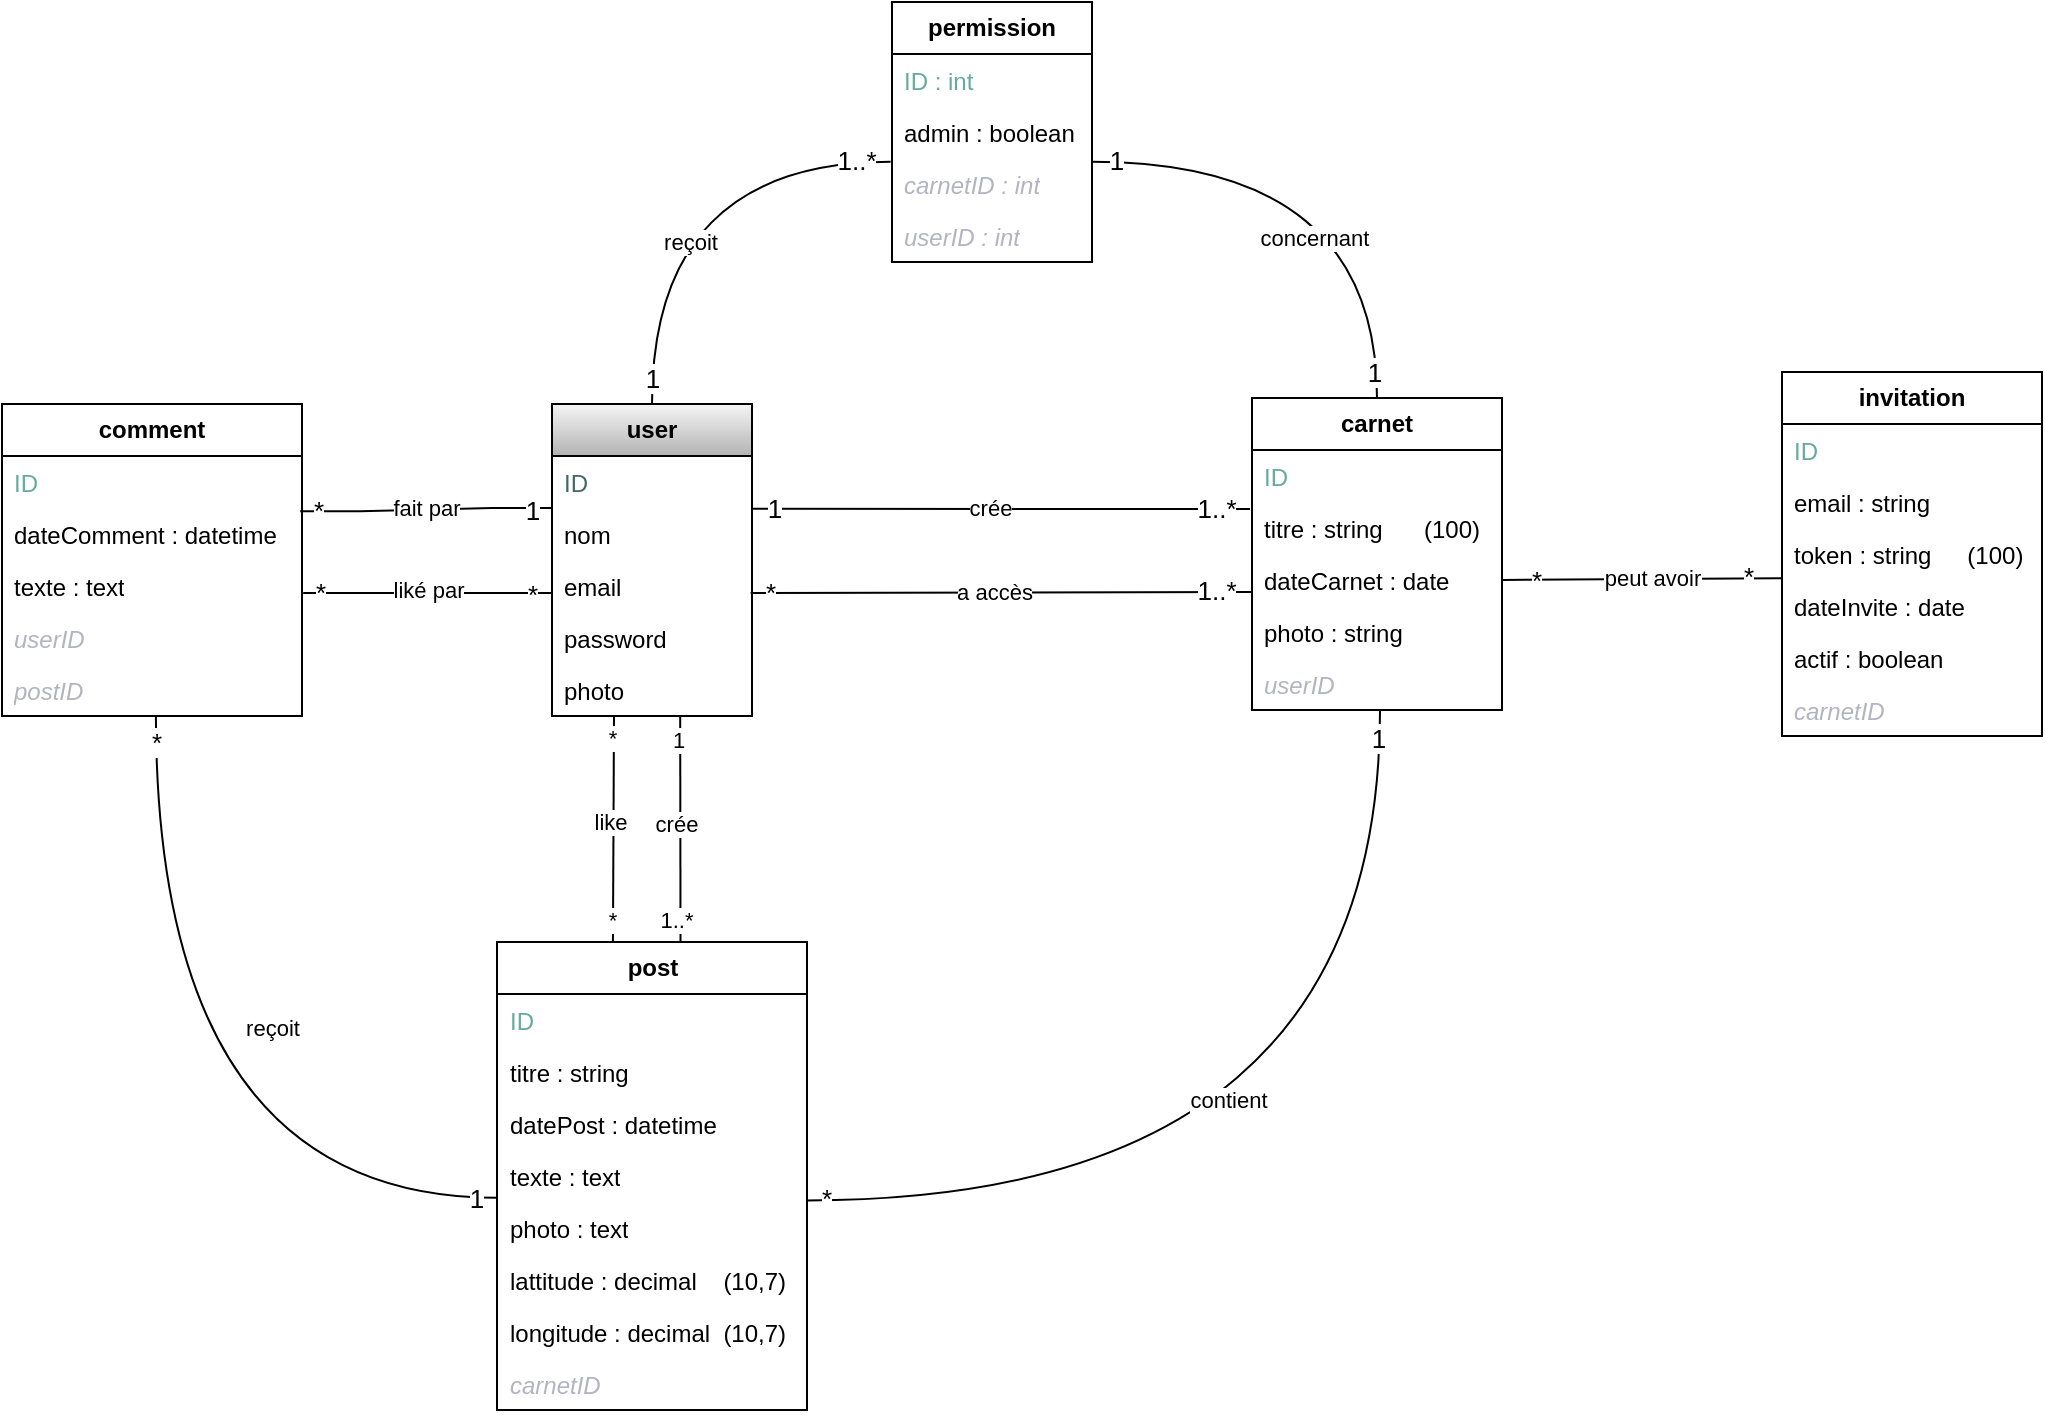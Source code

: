 <mxfile version="27.0.9">
  <diagram name="Page-1" id="eihuWphjfvELEe3ltAlG">
    <mxGraphModel dx="1069" dy="825" grid="1" gridSize="10" guides="1" tooltips="1" connect="1" arrows="1" fold="1" page="1" pageScale="1" pageWidth="1169" pageHeight="827" math="0" shadow="0">
      <root>
        <mxCell id="0" />
        <mxCell id="1" parent="0" />
        <mxCell id="DPrh9CP8y8HEwpQaaEh8-10" value="&lt;b&gt;user&lt;/b&gt;" style="swimlane;fontStyle=0;childLayout=stackLayout;horizontal=1;startSize=26;horizontalStack=0;resizeParent=1;resizeParentMax=0;resizeLast=0;collapsible=1;marginBottom=0;whiteSpace=wrap;html=1;fillColor=#f5f5f5;strokeColor=#000000;gradientColor=#b3b3b3;" parent="1" vertex="1">
          <mxGeometry x="315" y="251" width="100" height="156" as="geometry" />
        </mxCell>
        <mxCell id="DPrh9CP8y8HEwpQaaEh8-11" value="&lt;font style=&quot;color: rgb(64, 106, 98);&quot;&gt;ID&lt;/font&gt;" style="text;strokeColor=none;fillColor=none;align=left;verticalAlign=top;spacingLeft=4;spacingRight=4;overflow=hidden;rotatable=0;points=[[0,0.5],[1,0.5]];portConstraint=eastwest;whiteSpace=wrap;html=1;" parent="DPrh9CP8y8HEwpQaaEh8-10" vertex="1">
          <mxGeometry y="26" width="100" height="26" as="geometry" />
        </mxCell>
        <mxCell id="DPrh9CP8y8HEwpQaaEh8-12" value="nom" style="text;strokeColor=none;fillColor=none;align=left;verticalAlign=top;spacingLeft=4;spacingRight=4;overflow=hidden;rotatable=0;points=[[0,0.5],[1,0.5]];portConstraint=eastwest;whiteSpace=wrap;html=1;" parent="DPrh9CP8y8HEwpQaaEh8-10" vertex="1">
          <mxGeometry y="52" width="100" height="26" as="geometry" />
        </mxCell>
        <mxCell id="DPrh9CP8y8HEwpQaaEh8-13" value="email" style="text;strokeColor=none;fillColor=none;align=left;verticalAlign=top;spacingLeft=4;spacingRight=4;overflow=hidden;rotatable=0;points=[[0,0.5],[1,0.5]];portConstraint=eastwest;whiteSpace=wrap;html=1;" parent="DPrh9CP8y8HEwpQaaEh8-10" vertex="1">
          <mxGeometry y="78" width="100" height="26" as="geometry" />
        </mxCell>
        <mxCell id="DPrh9CP8y8HEwpQaaEh8-14" value="password" style="text;strokeColor=none;fillColor=none;align=left;verticalAlign=top;spacingLeft=4;spacingRight=4;overflow=hidden;rotatable=0;points=[[0,0.5],[1,0.5]];portConstraint=eastwest;whiteSpace=wrap;html=1;" parent="DPrh9CP8y8HEwpQaaEh8-10" vertex="1">
          <mxGeometry y="104" width="100" height="26" as="geometry" />
        </mxCell>
        <mxCell id="DPrh9CP8y8HEwpQaaEh8-16" value="photo" style="text;strokeColor=none;fillColor=none;align=left;verticalAlign=top;spacingLeft=4;spacingRight=4;overflow=hidden;rotatable=0;points=[[0,0.5],[1,0.5]];portConstraint=eastwest;whiteSpace=wrap;html=1;" parent="DPrh9CP8y8HEwpQaaEh8-10" vertex="1">
          <mxGeometry y="130" width="100" height="26" as="geometry" />
        </mxCell>
        <mxCell id="DPrh9CP8y8HEwpQaaEh8-17" value="&lt;b&gt;carnet&lt;/b&gt;" style="swimlane;fontStyle=0;childLayout=stackLayout;horizontal=1;startSize=26;fillColor=none;horizontalStack=0;resizeParent=1;resizeParentMax=0;resizeLast=0;collapsible=1;marginBottom=0;whiteSpace=wrap;html=1;" parent="1" vertex="1">
          <mxGeometry x="665" y="248" width="125" height="156" as="geometry" />
        </mxCell>
        <mxCell id="DPrh9CP8y8HEwpQaaEh8-18" value="&lt;font style=&quot;color: rgb(103, 171, 159);&quot;&gt;ID&lt;/font&gt;" style="text;strokeColor=none;fillColor=none;align=left;verticalAlign=top;spacingLeft=4;spacingRight=4;overflow=hidden;rotatable=0;points=[[0,0.5],[1,0.5]];portConstraint=eastwest;whiteSpace=wrap;html=1;fontColor=light-dark(#B1B3EA,#EDEDED);" parent="DPrh9CP8y8HEwpQaaEh8-17" vertex="1">
          <mxGeometry y="26" width="125" height="26" as="geometry" />
        </mxCell>
        <mxCell id="DPrh9CP8y8HEwpQaaEh8-19" value="titre : string&lt;span style=&quot;white-space: pre;&quot;&gt;&#x9;&lt;/span&gt;(100)" style="text;strokeColor=none;fillColor=none;align=left;verticalAlign=top;spacingLeft=4;spacingRight=4;overflow=hidden;rotatable=0;points=[[0,0.5],[1,0.5]];portConstraint=eastwest;whiteSpace=wrap;html=1;" parent="DPrh9CP8y8HEwpQaaEh8-17" vertex="1">
          <mxGeometry y="52" width="125" height="26" as="geometry" />
        </mxCell>
        <mxCell id="DPrh9CP8y8HEwpQaaEh8-20" value="dateCarnet : date" style="text;strokeColor=none;fillColor=none;align=left;verticalAlign=top;spacingLeft=4;spacingRight=4;overflow=hidden;rotatable=0;points=[[0,0.5],[1,0.5]];portConstraint=eastwest;whiteSpace=wrap;html=1;" parent="DPrh9CP8y8HEwpQaaEh8-17" vertex="1">
          <mxGeometry y="78" width="125" height="26" as="geometry" />
        </mxCell>
        <mxCell id="DPrh9CP8y8HEwpQaaEh8-21" value="photo : string" style="text;strokeColor=none;fillColor=none;align=left;verticalAlign=top;spacingLeft=4;spacingRight=4;overflow=hidden;rotatable=0;points=[[0,0.5],[1,0.5]];portConstraint=eastwest;whiteSpace=wrap;html=1;" parent="DPrh9CP8y8HEwpQaaEh8-17" vertex="1">
          <mxGeometry y="104" width="125" height="26" as="geometry" />
        </mxCell>
        <mxCell id="DPrh9CP8y8HEwpQaaEh8-22" value="&lt;i&gt;userID&lt;/i&gt;" style="text;strokeColor=none;fillColor=none;align=left;verticalAlign=top;spacingLeft=4;spacingRight=4;overflow=hidden;rotatable=0;points=[[0,0.5],[1,0.5]];portConstraint=eastwest;whiteSpace=wrap;html=1;fontColor=light-dark(#b3b3c1, #ededed);" parent="DPrh9CP8y8HEwpQaaEh8-17" vertex="1">
          <mxGeometry y="130" width="125" height="26" as="geometry" />
        </mxCell>
        <mxCell id="DPrh9CP8y8HEwpQaaEh8-23" value="" style="endArrow=none;endFill=0;endSize=12;html=1;rounded=0;exitX=0.999;exitY=0.014;exitDx=0;exitDy=0;exitPerimeter=0;entryX=-0.008;entryY=0.136;entryDx=0;entryDy=0;entryPerimeter=0;" parent="1" source="DPrh9CP8y8HEwpQaaEh8-12" target="DPrh9CP8y8HEwpQaaEh8-19" edge="1">
          <mxGeometry width="160" relative="1" as="geometry">
            <mxPoint x="405" y="301" as="sourcePoint" />
            <mxPoint x="635" y="300" as="targetPoint" />
          </mxGeometry>
        </mxCell>
        <mxCell id="DPrh9CP8y8HEwpQaaEh8-24" value="1" style="edgeLabel;html=1;align=center;verticalAlign=middle;resizable=0;points=[];fontSize=13;" parent="DPrh9CP8y8HEwpQaaEh8-23" vertex="1" connectable="0">
          <mxGeometry x="-0.867" y="-1" relative="1" as="geometry">
            <mxPoint x="-6" y="-2" as="offset" />
          </mxGeometry>
        </mxCell>
        <mxCell id="DPrh9CP8y8HEwpQaaEh8-25" value="1..*" style="edgeLabel;html=1;align=center;verticalAlign=middle;resizable=0;points=[];fontSize=13;" parent="DPrh9CP8y8HEwpQaaEh8-23" vertex="1" connectable="0">
          <mxGeometry x="0.825" y="-2" relative="1" as="geometry">
            <mxPoint x="4" y="-3" as="offset" />
          </mxGeometry>
        </mxCell>
        <mxCell id="DPrh9CP8y8HEwpQaaEh8-26" value="crée" style="edgeLabel;html=1;align=center;verticalAlign=middle;resizable=0;points=[];" parent="DPrh9CP8y8HEwpQaaEh8-23" vertex="1" connectable="0">
          <mxGeometry x="-0.054" y="1" relative="1" as="geometry">
            <mxPoint x="1" as="offset" />
          </mxGeometry>
        </mxCell>
        <mxCell id="DPrh9CP8y8HEwpQaaEh8-27" value="" style="endArrow=none;endFill=0;endSize=12;html=1;rounded=0;strokeColor=light-dark(#000000, #2b82da);exitX=0.993;exitY=0.635;exitDx=0;exitDy=0;exitPerimeter=0;entryX=-0.003;entryY=0.733;entryDx=0;entryDy=0;entryPerimeter=0;" parent="1" source="DPrh9CP8y8HEwpQaaEh8-13" target="DPrh9CP8y8HEwpQaaEh8-20" edge="1">
          <mxGeometry width="160" relative="1" as="geometry">
            <mxPoint x="415" y="340" as="sourcePoint" />
            <mxPoint x="645" y="345" as="targetPoint" />
          </mxGeometry>
        </mxCell>
        <mxCell id="DPrh9CP8y8HEwpQaaEh8-28" value="*" style="edgeLabel;html=1;align=center;verticalAlign=middle;resizable=0;points=[];fontSize=13;" parent="DPrh9CP8y8HEwpQaaEh8-27" vertex="1" connectable="0">
          <mxGeometry x="-0.867" y="-1" relative="1" as="geometry">
            <mxPoint x="-7" y="-2" as="offset" />
          </mxGeometry>
        </mxCell>
        <mxCell id="DPrh9CP8y8HEwpQaaEh8-29" value="1..*" style="edgeLabel;html=1;align=center;verticalAlign=middle;resizable=0;points=[];fontSize=13;" parent="DPrh9CP8y8HEwpQaaEh8-27" vertex="1" connectable="0">
          <mxGeometry x="0.825" y="-2" relative="1" as="geometry">
            <mxPoint x="4" y="-3" as="offset" />
          </mxGeometry>
        </mxCell>
        <mxCell id="DPrh9CP8y8HEwpQaaEh8-30" value="a accès" style="edgeLabel;html=1;align=center;verticalAlign=middle;resizable=0;points=[];" parent="DPrh9CP8y8HEwpQaaEh8-27" vertex="1" connectable="0">
          <mxGeometry x="-0.035" y="1" relative="1" as="geometry">
            <mxPoint as="offset" />
          </mxGeometry>
        </mxCell>
        <mxCell id="DPrh9CP8y8HEwpQaaEh8-35" value="&lt;b&gt;permission&lt;/b&gt;" style="swimlane;fontStyle=0;childLayout=stackLayout;horizontal=1;startSize=26;horizontalStack=0;resizeParent=1;resizeParentMax=0;resizeLast=0;collapsible=1;marginBottom=0;whiteSpace=wrap;html=1;" parent="1" vertex="1">
          <mxGeometry x="485" y="50" width="100" height="130" as="geometry" />
        </mxCell>
        <mxCell id="DPrh9CP8y8HEwpQaaEh8-36" value="&lt;font style=&quot;color: rgb(103, 171, 159);&quot;&gt;ID : int&lt;/font&gt;" style="text;strokeColor=none;fillColor=none;align=left;verticalAlign=top;spacingLeft=4;spacingRight=4;overflow=hidden;rotatable=0;points=[[0,0.5],[1,0.5]];portConstraint=eastwest;whiteSpace=wrap;html=1;fontColor=light-dark(#B1B3EA,#EDEDED);" parent="DPrh9CP8y8HEwpQaaEh8-35" vertex="1">
          <mxGeometry y="26" width="100" height="26" as="geometry" />
        </mxCell>
        <mxCell id="DPrh9CP8y8HEwpQaaEh8-37" value="&lt;span&gt;admin : boolean&lt;/span&gt;" style="text;align=left;verticalAlign=top;spacingLeft=4;spacingRight=4;overflow=hidden;rotatable=0;points=[[0,0.5],[1,0.5]];portConstraint=eastwest;whiteSpace=wrap;html=1;fontStyle=0" parent="DPrh9CP8y8HEwpQaaEh8-35" vertex="1">
          <mxGeometry y="52" width="100" height="26" as="geometry" />
        </mxCell>
        <mxCell id="DPrh9CP8y8HEwpQaaEh8-38" value="&lt;i&gt;carnetID : int&lt;/i&gt;" style="text;strokeColor=none;fillColor=none;align=left;verticalAlign=top;spacingLeft=4;spacingRight=4;overflow=hidden;rotatable=0;points=[[0,0.5],[1,0.5]];portConstraint=eastwest;whiteSpace=wrap;html=1;fontColor=light-dark(#b3b3c1, #ededed);" parent="DPrh9CP8y8HEwpQaaEh8-35" vertex="1">
          <mxGeometry y="78" width="100" height="26" as="geometry" />
        </mxCell>
        <mxCell id="DPrh9CP8y8HEwpQaaEh8-39" value="&lt;i&gt;userID : int&lt;/i&gt;" style="text;strokeColor=none;fillColor=none;align=left;verticalAlign=top;spacingLeft=4;spacingRight=4;overflow=hidden;rotatable=0;points=[[0,0.5],[1,0.5]];portConstraint=eastwest;whiteSpace=wrap;html=1;fontColor=light-dark(#b3b3c1, #ededed);" parent="DPrh9CP8y8HEwpQaaEh8-35" vertex="1">
          <mxGeometry y="104" width="100" height="26" as="geometry" />
        </mxCell>
        <mxCell id="DPrh9CP8y8HEwpQaaEh8-40" value="" style="endArrow=none;endFill=0;endSize=12;html=1;rounded=0;entryX=-0.007;entryY=0.074;entryDx=0;entryDy=0;edgeStyle=orthogonalEdgeStyle;elbow=vertical;entryPerimeter=0;curved=1;exitX=0.5;exitY=0;exitDx=0;exitDy=0;" parent="1" source="DPrh9CP8y8HEwpQaaEh8-10" target="DPrh9CP8y8HEwpQaaEh8-38" edge="1">
          <mxGeometry width="160" relative="1" as="geometry">
            <mxPoint x="317" y="230" as="sourcePoint" />
            <mxPoint x="465.0" y="130.002" as="targetPoint" />
            <Array as="points">
              <mxPoint x="365" y="130" />
            </Array>
          </mxGeometry>
        </mxCell>
        <mxCell id="DPrh9CP8y8HEwpQaaEh8-41" value="1..*" style="edgeLabel;html=1;align=center;verticalAlign=middle;resizable=0;points=[];fontSize=13;" parent="DPrh9CP8y8HEwpQaaEh8-40" vertex="1" connectable="0">
          <mxGeometry x="0.817" y="1" relative="1" as="geometry">
            <mxPoint x="4" as="offset" />
          </mxGeometry>
        </mxCell>
        <mxCell id="g9DMTw4ti7qzn2aEX8xU-6" value="reçoit" style="edgeLabel;html=1;align=center;verticalAlign=middle;resizable=0;points=[];" parent="DPrh9CP8y8HEwpQaaEh8-40" vertex="1" connectable="0">
          <mxGeometry x="-0.242" y="-19" relative="1" as="geometry">
            <mxPoint y="10" as="offset" />
          </mxGeometry>
        </mxCell>
        <mxCell id="g9DMTw4ti7qzn2aEX8xU-7" value="1" style="edgeLabel;html=1;align=center;verticalAlign=middle;resizable=0;points=[];fontSize=13;" parent="DPrh9CP8y8HEwpQaaEh8-40" vertex="1" connectable="0">
          <mxGeometry x="-0.891" relative="1" as="geometry">
            <mxPoint as="offset" />
          </mxGeometry>
        </mxCell>
        <mxCell id="DPrh9CP8y8HEwpQaaEh8-44" value="" style="endArrow=none;endFill=0;endSize=12;html=1;rounded=0;entryX=0.5;entryY=0;entryDx=0;entryDy=0;exitX=0.996;exitY=0.074;exitDx=0;exitDy=0;edgeStyle=orthogonalEdgeStyle;elbow=vertical;curved=1;exitPerimeter=0;" parent="1" source="DPrh9CP8y8HEwpQaaEh8-38" target="DPrh9CP8y8HEwpQaaEh8-17" edge="1">
          <mxGeometry width="160" relative="1" as="geometry">
            <mxPoint x="685" y="141" as="sourcePoint" />
            <mxPoint x="775" y="216" as="targetPoint" />
          </mxGeometry>
        </mxCell>
        <mxCell id="DPrh9CP8y8HEwpQaaEh8-45" value="1" style="edgeLabel;html=1;align=center;verticalAlign=middle;resizable=0;points=[];fontSize=13;" parent="DPrh9CP8y8HEwpQaaEh8-44" vertex="1" connectable="0">
          <mxGeometry x="-0.849" y="1" relative="1" as="geometry">
            <mxPoint x="-7" as="offset" />
          </mxGeometry>
        </mxCell>
        <mxCell id="DPrh9CP8y8HEwpQaaEh8-91" value="1" style="edgeLabel;html=1;align=center;verticalAlign=middle;resizable=0;points=[];fontSize=13;" parent="DPrh9CP8y8HEwpQaaEh8-44" vertex="1" connectable="0">
          <mxGeometry x="0.899" y="-2" relative="1" as="geometry">
            <mxPoint as="offset" />
          </mxGeometry>
        </mxCell>
        <mxCell id="DPrh9CP8y8HEwpQaaEh8-92" value="concernant" style="edgeLabel;html=1;align=center;verticalAlign=middle;resizable=0;points=[];" parent="DPrh9CP8y8HEwpQaaEh8-44" vertex="1" connectable="0">
          <mxGeometry x="0.382" y="-32" relative="1" as="geometry">
            <mxPoint as="offset" />
          </mxGeometry>
        </mxCell>
        <mxCell id="DPrh9CP8y8HEwpQaaEh8-47" value="&lt;b&gt;post&lt;/b&gt;" style="swimlane;fontStyle=0;childLayout=stackLayout;horizontal=1;startSize=26;fillColor=none;horizontalStack=0;resizeParent=1;resizeParentMax=0;resizeLast=0;collapsible=1;marginBottom=0;whiteSpace=wrap;html=1;" parent="1" vertex="1">
          <mxGeometry x="287.5" y="520" width="155" height="234" as="geometry" />
        </mxCell>
        <mxCell id="DPrh9CP8y8HEwpQaaEh8-48" value="&lt;font style=&quot;color: rgb(103, 171, 159);&quot;&gt;ID&lt;/font&gt;" style="text;strokeColor=none;fillColor=none;align=left;verticalAlign=top;spacingLeft=4;spacingRight=4;overflow=hidden;rotatable=0;points=[[0,0.5],[1,0.5]];portConstraint=eastwest;whiteSpace=wrap;html=1;fontColor=light-dark(#B1B3EA,#EDEDED);" parent="DPrh9CP8y8HEwpQaaEh8-47" vertex="1">
          <mxGeometry y="26" width="155" height="26" as="geometry" />
        </mxCell>
        <mxCell id="DPrh9CP8y8HEwpQaaEh8-49" value="titre : string" style="text;strokeColor=none;fillColor=none;align=left;verticalAlign=top;spacingLeft=4;spacingRight=4;overflow=hidden;rotatable=0;points=[[0,0.5],[1,0.5]];portConstraint=eastwest;whiteSpace=wrap;html=1;" parent="DPrh9CP8y8HEwpQaaEh8-47" vertex="1">
          <mxGeometry y="52" width="155" height="26" as="geometry" />
        </mxCell>
        <mxCell id="DPrh9CP8y8HEwpQaaEh8-50" value="datePost : datetime" style="text;strokeColor=none;fillColor=none;align=left;verticalAlign=top;spacingLeft=4;spacingRight=4;overflow=hidden;rotatable=0;points=[[0,0.5],[1,0.5]];portConstraint=eastwest;whiteSpace=wrap;html=1;" parent="DPrh9CP8y8HEwpQaaEh8-47" vertex="1">
          <mxGeometry y="78" width="155" height="26" as="geometry" />
        </mxCell>
        <mxCell id="DPrh9CP8y8HEwpQaaEh8-51" value="texte : text" style="text;strokeColor=none;fillColor=none;align=left;verticalAlign=top;spacingLeft=4;spacingRight=4;overflow=hidden;rotatable=0;points=[[0,0.5],[1,0.5]];portConstraint=eastwest;whiteSpace=wrap;html=1;" parent="DPrh9CP8y8HEwpQaaEh8-47" vertex="1">
          <mxGeometry y="104" width="155" height="26" as="geometry" />
        </mxCell>
        <mxCell id="DPrh9CP8y8HEwpQaaEh8-52" value="photo : text" style="text;strokeColor=none;fillColor=none;align=left;verticalAlign=top;spacingLeft=4;spacingRight=4;overflow=hidden;rotatable=0;points=[[0,0.5],[1,0.5]];portConstraint=eastwest;whiteSpace=wrap;html=1;" parent="DPrh9CP8y8HEwpQaaEh8-47" vertex="1">
          <mxGeometry y="130" width="155" height="26" as="geometry" />
        </mxCell>
        <mxCell id="DPrh9CP8y8HEwpQaaEh8-53" value="lattitude : decimal&lt;span style=&quot;white-space: pre;&quot;&gt;&#x9;&lt;/span&gt;(10,7)" style="text;strokeColor=none;fillColor=none;align=left;verticalAlign=top;spacingLeft=4;spacingRight=4;overflow=hidden;rotatable=0;points=[[0,0.5],[1,0.5]];portConstraint=eastwest;whiteSpace=wrap;html=1;" parent="DPrh9CP8y8HEwpQaaEh8-47" vertex="1">
          <mxGeometry y="156" width="155" height="26" as="geometry" />
        </mxCell>
        <mxCell id="DPrh9CP8y8HEwpQaaEh8-54" value="longitude : decimal&lt;span style=&quot;white-space: pre;&quot;&gt;&#x9;&lt;/span&gt;(10,7)" style="text;strokeColor=none;fillColor=none;align=left;verticalAlign=top;spacingLeft=4;spacingRight=4;overflow=hidden;rotatable=0;points=[[0,0.5],[1,0.5]];portConstraint=eastwest;whiteSpace=wrap;html=1;" parent="DPrh9CP8y8HEwpQaaEh8-47" vertex="1">
          <mxGeometry y="182" width="155" height="26" as="geometry" />
        </mxCell>
        <mxCell id="DPrh9CP8y8HEwpQaaEh8-55" value="&lt;i&gt;carnetID&lt;/i&gt;" style="text;strokeColor=none;fillColor=none;align=left;verticalAlign=top;spacingLeft=4;spacingRight=4;overflow=hidden;rotatable=0;points=[[0,0.5],[1,0.5]];portConstraint=eastwest;whiteSpace=wrap;html=1;fontColor=light-dark(#b3b3c1, #ededed);" parent="DPrh9CP8y8HEwpQaaEh8-47" vertex="1">
          <mxGeometry y="208" width="155" height="26" as="geometry" />
        </mxCell>
        <mxCell id="DPrh9CP8y8HEwpQaaEh8-56" value="" style="endArrow=none;endFill=0;endSize=12;html=1;rounded=0;exitX=0.641;exitY=1.013;exitDx=0;exitDy=0;exitPerimeter=0;entryX=0.592;entryY=0.001;entryDx=0;entryDy=0;entryPerimeter=0;" parent="1" source="DPrh9CP8y8HEwpQaaEh8-16" target="DPrh9CP8y8HEwpQaaEh8-47" edge="1">
          <mxGeometry width="160" relative="1" as="geometry">
            <mxPoint x="331" y="414" as="sourcePoint" />
            <mxPoint x="379" y="510" as="targetPoint" />
          </mxGeometry>
        </mxCell>
        <mxCell id="DPrh9CP8y8HEwpQaaEh8-57" value="1" style="edgeLabel;html=1;align=center;verticalAlign=middle;resizable=0;points=[];" parent="DPrh9CP8y8HEwpQaaEh8-56" vertex="1" connectable="0">
          <mxGeometry x="-0.879" y="-1" relative="1" as="geometry">
            <mxPoint y="4" as="offset" />
          </mxGeometry>
        </mxCell>
        <mxCell id="DPrh9CP8y8HEwpQaaEh8-58" value="1..*" style="edgeLabel;html=1;align=center;verticalAlign=middle;resizable=0;points=[];" parent="DPrh9CP8y8HEwpQaaEh8-56" vertex="1" connectable="0">
          <mxGeometry x="0.797" y="-2" relative="1" as="geometry">
            <mxPoint as="offset" />
          </mxGeometry>
        </mxCell>
        <mxCell id="DPrh9CP8y8HEwpQaaEh8-59" value="crée" style="edgeLabel;html=1;align=center;verticalAlign=middle;resizable=0;points=[];" parent="DPrh9CP8y8HEwpQaaEh8-56" vertex="1" connectable="0">
          <mxGeometry x="-0.061" y="-2" relative="1" as="geometry">
            <mxPoint as="offset" />
          </mxGeometry>
        </mxCell>
        <mxCell id="DPrh9CP8y8HEwpQaaEh8-60" value="" style="endArrow=none;endFill=0;endSize=12;html=1;rounded=0;entryX=0.509;entryY=1.015;entryDx=0;entryDy=0;entryPerimeter=0;edgeStyle=orthogonalEdgeStyle;curved=1;exitX=0.999;exitY=-0.031;exitDx=0;exitDy=0;exitPerimeter=0;" parent="1" source="DPrh9CP8y8HEwpQaaEh8-52" target="DPrh9CP8y8HEwpQaaEh8-22" edge="1">
          <mxGeometry width="160" relative="1" as="geometry">
            <mxPoint x="450" y="650" as="sourcePoint" />
            <mxPoint x="576" y="661" as="targetPoint" />
            <Array as="points">
              <mxPoint x="729" y="649" />
              <mxPoint x="729" y="404" />
            </Array>
          </mxGeometry>
        </mxCell>
        <mxCell id="DPrh9CP8y8HEwpQaaEh8-61" value="*" style="edgeLabel;html=1;align=center;verticalAlign=middle;resizable=0;points=[];fontSize=13;" parent="DPrh9CP8y8HEwpQaaEh8-60" vertex="1" connectable="0">
          <mxGeometry x="-0.879" y="-1" relative="1" as="geometry">
            <mxPoint x="-23" y="-2" as="offset" />
          </mxGeometry>
        </mxCell>
        <mxCell id="DPrh9CP8y8HEwpQaaEh8-62" value="1" style="edgeLabel;html=1;align=center;verticalAlign=middle;resizable=0;points=[];fontSize=13;" parent="DPrh9CP8y8HEwpQaaEh8-60" vertex="1" connectable="0">
          <mxGeometry x="0.797" y="-2" relative="1" as="geometry">
            <mxPoint x="-3" y="-40" as="offset" />
          </mxGeometry>
        </mxCell>
        <mxCell id="DPrh9CP8y8HEwpQaaEh8-63" value="contient" style="edgeLabel;html=1;align=center;verticalAlign=middle;resizable=0;points=[];" parent="DPrh9CP8y8HEwpQaaEh8-60" vertex="1" connectable="0">
          <mxGeometry x="-0.061" y="-2" relative="1" as="geometry">
            <mxPoint x="-39" y="-52" as="offset" />
          </mxGeometry>
        </mxCell>
        <mxCell id="DPrh9CP8y8HEwpQaaEh8-64" value="" style="endArrow=none;endFill=0;endSize=12;html=1;rounded=0;entryX=0.374;entryY=0.001;entryDx=0;entryDy=0;entryPerimeter=0;exitX=0.31;exitY=0.999;exitDx=0;exitDy=0;exitPerimeter=0;" parent="1" source="DPrh9CP8y8HEwpQaaEh8-16" target="DPrh9CP8y8HEwpQaaEh8-47" edge="1">
          <mxGeometry width="160" relative="1" as="geometry">
            <mxPoint x="297" y="390" as="sourcePoint" />
            <mxPoint x="297.2" y="532.702" as="targetPoint" />
          </mxGeometry>
        </mxCell>
        <mxCell id="DPrh9CP8y8HEwpQaaEh8-65" value="*" style="edgeLabel;html=1;align=center;verticalAlign=middle;resizable=0;points=[];" parent="DPrh9CP8y8HEwpQaaEh8-64" vertex="1" connectable="0">
          <mxGeometry x="-0.879" y="-1" relative="1" as="geometry">
            <mxPoint y="4" as="offset" />
          </mxGeometry>
        </mxCell>
        <mxCell id="DPrh9CP8y8HEwpQaaEh8-66" value="*" style="edgeLabel;html=1;align=center;verticalAlign=middle;resizable=0;points=[];" parent="DPrh9CP8y8HEwpQaaEh8-64" vertex="1" connectable="0">
          <mxGeometry x="0.797" y="-2" relative="1" as="geometry">
            <mxPoint x="1" as="offset" />
          </mxGeometry>
        </mxCell>
        <mxCell id="DPrh9CP8y8HEwpQaaEh8-67" value="like" style="edgeLabel;html=1;align=center;verticalAlign=middle;resizable=0;points=[];" parent="DPrh9CP8y8HEwpQaaEh8-64" vertex="1" connectable="0">
          <mxGeometry x="-0.061" y="-2" relative="1" as="geometry">
            <mxPoint as="offset" />
          </mxGeometry>
        </mxCell>
        <mxCell id="DPrh9CP8y8HEwpQaaEh8-69" value="&lt;b&gt;comment&lt;/b&gt;" style="swimlane;fontStyle=0;childLayout=stackLayout;horizontal=1;startSize=26;fillColor=none;horizontalStack=0;resizeParent=1;resizeParentMax=0;resizeLast=0;collapsible=1;marginBottom=0;whiteSpace=wrap;html=1;" parent="1" vertex="1">
          <mxGeometry x="40" y="251" width="150" height="156" as="geometry" />
        </mxCell>
        <mxCell id="DPrh9CP8y8HEwpQaaEh8-70" value="&lt;font style=&quot;color: rgb(103, 171, 159);&quot;&gt;ID&lt;/font&gt;" style="text;strokeColor=none;fillColor=none;align=left;verticalAlign=top;spacingLeft=4;spacingRight=4;overflow=hidden;rotatable=0;points=[[0,0.5],[1,0.5]];portConstraint=eastwest;whiteSpace=wrap;html=1;fontColor=light-dark(#B1B3EA,#EDEDED);" parent="DPrh9CP8y8HEwpQaaEh8-69" vertex="1">
          <mxGeometry y="26" width="150" height="26" as="geometry" />
        </mxCell>
        <mxCell id="DPrh9CP8y8HEwpQaaEh8-71" value="dateComment : datetime" style="text;strokeColor=none;fillColor=none;align=left;verticalAlign=top;spacingLeft=4;spacingRight=4;overflow=hidden;rotatable=0;points=[[0,0.5],[1,0.5]];portConstraint=eastwest;whiteSpace=wrap;html=1;" parent="DPrh9CP8y8HEwpQaaEh8-69" vertex="1">
          <mxGeometry y="52" width="150" height="26" as="geometry" />
        </mxCell>
        <mxCell id="DPrh9CP8y8HEwpQaaEh8-72" value="texte : text" style="text;strokeColor=none;fillColor=none;align=left;verticalAlign=top;spacingLeft=4;spacingRight=4;overflow=hidden;rotatable=0;points=[[0,0.5],[1,0.5]];portConstraint=eastwest;whiteSpace=wrap;html=1;" parent="DPrh9CP8y8HEwpQaaEh8-69" vertex="1">
          <mxGeometry y="78" width="150" height="26" as="geometry" />
        </mxCell>
        <mxCell id="DPrh9CP8y8HEwpQaaEh8-73" value="&lt;i&gt;userID&lt;/i&gt;" style="text;strokeColor=none;fillColor=none;align=left;verticalAlign=top;spacingLeft=4;spacingRight=4;overflow=hidden;rotatable=0;points=[[0,0.5],[1,0.5]];portConstraint=eastwest;whiteSpace=wrap;html=1;fontColor=light-dark(#b3b3c1, #ededed);" parent="DPrh9CP8y8HEwpQaaEh8-69" vertex="1">
          <mxGeometry y="104" width="150" height="26" as="geometry" />
        </mxCell>
        <mxCell id="DPrh9CP8y8HEwpQaaEh8-74" value="&lt;i&gt;postID&lt;/i&gt;" style="text;strokeColor=none;fillColor=none;align=left;verticalAlign=top;spacingLeft=4;spacingRight=4;overflow=hidden;rotatable=0;points=[[0,0.5],[1,0.5]];portConstraint=eastwest;whiteSpace=wrap;html=1;fontColor=light-dark(#b3b3c1, #ededed);" parent="DPrh9CP8y8HEwpQaaEh8-69" vertex="1">
          <mxGeometry y="130" width="150" height="26" as="geometry" />
        </mxCell>
        <mxCell id="DPrh9CP8y8HEwpQaaEh8-75" value="" style="endArrow=none;endFill=0;endSize=12;html=1;rounded=0;exitX=0.994;exitY=0.064;exitDx=0;exitDy=0;entryX=-0.001;entryY=0.002;entryDx=0;entryDy=0;entryPerimeter=0;edgeStyle=entityRelationEdgeStyle;exitPerimeter=0;" parent="1" source="DPrh9CP8y8HEwpQaaEh8-71" target="DPrh9CP8y8HEwpQaaEh8-12" edge="1">
          <mxGeometry width="160" relative="1" as="geometry">
            <mxPoint x="65" y="301" as="sourcePoint" />
            <mxPoint x="266" y="301.13" as="targetPoint" />
          </mxGeometry>
        </mxCell>
        <mxCell id="DPrh9CP8y8HEwpQaaEh8-76" value="*" style="edgeLabel;html=1;align=center;verticalAlign=middle;resizable=0;points=[];fontSize=13;" parent="DPrh9CP8y8HEwpQaaEh8-75" vertex="1" connectable="0">
          <mxGeometry x="-0.866" y="1" relative="1" as="geometry">
            <mxPoint as="offset" />
          </mxGeometry>
        </mxCell>
        <mxCell id="DPrh9CP8y8HEwpQaaEh8-77" value="1" style="edgeLabel;html=1;align=center;verticalAlign=middle;resizable=0;points=[];fontSize=13;" parent="DPrh9CP8y8HEwpQaaEh8-75" vertex="1" connectable="0">
          <mxGeometry x="0.836" y="-1" relative="1" as="geometry">
            <mxPoint as="offset" />
          </mxGeometry>
        </mxCell>
        <mxCell id="DPrh9CP8y8HEwpQaaEh8-78" value="fait par" style="edgeLabel;html=1;align=center;verticalAlign=middle;resizable=0;points=[];" parent="DPrh9CP8y8HEwpQaaEh8-75" vertex="1" connectable="0">
          <mxGeometry y="1" relative="1" as="geometry">
            <mxPoint as="offset" />
          </mxGeometry>
        </mxCell>
        <mxCell id="DPrh9CP8y8HEwpQaaEh8-80" value="" style="endArrow=none;endFill=0;endSize=12;html=1;rounded=0;entryX=-0.001;entryY=0.635;entryDx=0;entryDy=0;entryPerimeter=0;edgeStyle=entityRelationEdgeStyle;exitX=1.004;exitY=0.637;exitDx=0;exitDy=0;exitPerimeter=0;" parent="1" source="DPrh9CP8y8HEwpQaaEh8-72" target="DPrh9CP8y8HEwpQaaEh8-13" edge="1">
          <mxGeometry width="160" relative="1" as="geometry">
            <mxPoint x="65" y="342" as="sourcePoint" />
            <mxPoint x="266.9" y="342.344" as="targetPoint" />
          </mxGeometry>
        </mxCell>
        <mxCell id="DPrh9CP8y8HEwpQaaEh8-81" value="*" style="edgeLabel;html=1;align=center;verticalAlign=middle;resizable=0;points=[];fontSize=13;" parent="DPrh9CP8y8HEwpQaaEh8-80" vertex="1" connectable="0">
          <mxGeometry x="-0.866" y="1" relative="1" as="geometry">
            <mxPoint as="offset" />
          </mxGeometry>
        </mxCell>
        <mxCell id="DPrh9CP8y8HEwpQaaEh8-82" value="*" style="edgeLabel;html=1;align=center;verticalAlign=middle;resizable=0;points=[];fontSize=13;" parent="DPrh9CP8y8HEwpQaaEh8-80" vertex="1" connectable="0">
          <mxGeometry x="0.836" y="-1" relative="1" as="geometry">
            <mxPoint y="-1" as="offset" />
          </mxGeometry>
        </mxCell>
        <mxCell id="DPrh9CP8y8HEwpQaaEh8-83" value="liké par" style="edgeLabel;html=1;align=center;verticalAlign=middle;resizable=0;points=[];" parent="DPrh9CP8y8HEwpQaaEh8-80" vertex="1" connectable="0">
          <mxGeometry x="-0.004" y="2" relative="1" as="geometry">
            <mxPoint as="offset" />
          </mxGeometry>
        </mxCell>
        <mxCell id="DPrh9CP8y8HEwpQaaEh8-87" value="" style="endArrow=none;endFill=1;endSize=12;html=1;rounded=0;startFill=0;entryX=0.001;entryY=0.92;entryDx=0;entryDy=0;entryPerimeter=0;exitX=0.513;exitY=0.983;exitDx=0;exitDy=0;exitPerimeter=0;edgeStyle=orthogonalEdgeStyle;curved=1;" parent="1" source="DPrh9CP8y8HEwpQaaEh8-74" target="DPrh9CP8y8HEwpQaaEh8-51" edge="1">
          <mxGeometry width="160" relative="1" as="geometry">
            <mxPoint x="-105" y="481" as="sourcePoint" />
            <mxPoint x="55" y="481" as="targetPoint" />
          </mxGeometry>
        </mxCell>
        <mxCell id="DPrh9CP8y8HEwpQaaEh8-88" value="reçoit" style="edgeLabel;html=1;align=center;verticalAlign=middle;resizable=0;points=[];" parent="DPrh9CP8y8HEwpQaaEh8-87" vertex="1" connectable="0">
          <mxGeometry x="-0.242" y="58" relative="1" as="geometry">
            <mxPoint as="offset" />
          </mxGeometry>
        </mxCell>
        <mxCell id="DPrh9CP8y8HEwpQaaEh8-89" value="1" style="edgeLabel;html=1;align=center;verticalAlign=middle;resizable=0;points=[];fontSize=13;" parent="DPrh9CP8y8HEwpQaaEh8-87" vertex="1" connectable="0">
          <mxGeometry x="0.928" relative="1" as="geometry">
            <mxPoint x="4" as="offset" />
          </mxGeometry>
        </mxCell>
        <mxCell id="DPrh9CP8y8HEwpQaaEh8-90" value="*" style="edgeLabel;html=1;align=center;verticalAlign=middle;resizable=0;points=[];fontSize=13;" parent="DPrh9CP8y8HEwpQaaEh8-87" vertex="1" connectable="0">
          <mxGeometry x="-0.938" y="2" relative="1" as="geometry">
            <mxPoint x="-2" as="offset" />
          </mxGeometry>
        </mxCell>
        <mxCell id="GCua5Fq3nQ2hytk0qEWT-1" value="&lt;b&gt;invitation&lt;/b&gt;" style="swimlane;fontStyle=0;childLayout=stackLayout;horizontal=1;startSize=26;fillColor=none;horizontalStack=0;resizeParent=1;resizeParentMax=0;resizeLast=0;collapsible=1;marginBottom=0;whiteSpace=wrap;html=1;" parent="1" vertex="1">
          <mxGeometry x="930" y="235" width="130" height="182" as="geometry" />
        </mxCell>
        <mxCell id="GCua5Fq3nQ2hytk0qEWT-2" value="&lt;font style=&quot;color: rgb(103, 171, 159);&quot;&gt;ID&lt;/font&gt;" style="text;strokeColor=none;fillColor=none;align=left;verticalAlign=top;spacingLeft=4;spacingRight=4;overflow=hidden;rotatable=0;points=[[0,0.5],[1,0.5]];portConstraint=eastwest;whiteSpace=wrap;html=1;fontColor=light-dark(#B1B3EA,#EDEDED);" parent="GCua5Fq3nQ2hytk0qEWT-1" vertex="1">
          <mxGeometry y="26" width="130" height="26" as="geometry" />
        </mxCell>
        <mxCell id="g9DMTw4ti7qzn2aEX8xU-2" value="email : string" style="text;strokeColor=none;fillColor=none;align=left;verticalAlign=top;spacingLeft=4;spacingRight=4;overflow=hidden;rotatable=0;points=[[0,0.5],[1,0.5]];portConstraint=eastwest;whiteSpace=wrap;html=1;" parent="GCua5Fq3nQ2hytk0qEWT-1" vertex="1">
          <mxGeometry y="52" width="130" height="26" as="geometry" />
        </mxCell>
        <mxCell id="GCua5Fq3nQ2hytk0qEWT-3" value="token : string&lt;span style=&quot;white-space: pre;&quot;&gt;&#x9;&lt;/span&gt;&amp;nbsp;&amp;nbsp;(100)" style="text;strokeColor=none;fillColor=none;align=left;verticalAlign=top;spacingLeft=4;spacingRight=4;overflow=hidden;rotatable=0;points=[[0,0.5],[1,0.5]];portConstraint=eastwest;whiteSpace=wrap;html=1;" parent="GCua5Fq3nQ2hytk0qEWT-1" vertex="1">
          <mxGeometry y="78" width="130" height="26" as="geometry" />
        </mxCell>
        <mxCell id="g9DMTw4ti7qzn2aEX8xU-1" value="dateInvite : date" style="text;strokeColor=none;fillColor=none;align=left;verticalAlign=top;spacingLeft=4;spacingRight=4;overflow=hidden;rotatable=0;points=[[0,0.5],[1,0.5]];portConstraint=eastwest;whiteSpace=wrap;html=1;" parent="GCua5Fq3nQ2hytk0qEWT-1" vertex="1">
          <mxGeometry y="104" width="130" height="26" as="geometry" />
        </mxCell>
        <mxCell id="g9DMTw4ti7qzn2aEX8xU-3" value="actif : boolean" style="text;strokeColor=none;fillColor=none;align=left;verticalAlign=top;spacingLeft=4;spacingRight=4;overflow=hidden;rotatable=0;points=[[0,0.5],[1,0.5]];portConstraint=eastwest;whiteSpace=wrap;html=1;" parent="GCua5Fq3nQ2hytk0qEWT-1" vertex="1">
          <mxGeometry y="130" width="130" height="26" as="geometry" />
        </mxCell>
        <mxCell id="GCua5Fq3nQ2hytk0qEWT-6" value="&lt;i&gt;carnetID&lt;/i&gt;" style="text;strokeColor=none;fillColor=none;align=left;verticalAlign=top;spacingLeft=4;spacingRight=4;overflow=hidden;rotatable=0;points=[[0,0.5],[1,0.5]];portConstraint=eastwest;whiteSpace=wrap;html=1;fontColor=light-dark(#b3b3c1, #ededed);" parent="GCua5Fq3nQ2hytk0qEWT-1" vertex="1">
          <mxGeometry y="156" width="130" height="26" as="geometry" />
        </mxCell>
        <mxCell id="GCua5Fq3nQ2hytk0qEWT-7" value="" style="endArrow=none;endFill=0;endSize=12;html=1;rounded=0;exitX=1;exitY=0.5;exitDx=0;exitDy=0;entryX=-0.001;entryY=0.967;entryDx=0;entryDy=0;entryPerimeter=0;" parent="1" source="DPrh9CP8y8HEwpQaaEh8-20" target="GCua5Fq3nQ2hytk0qEWT-3" edge="1">
          <mxGeometry width="160" relative="1" as="geometry">
            <mxPoint x="795" y="531" as="sourcePoint" />
            <mxPoint x="1107" y="532.254" as="targetPoint" />
          </mxGeometry>
        </mxCell>
        <mxCell id="GCua5Fq3nQ2hytk0qEWT-8" value="*" style="edgeLabel;html=1;align=center;verticalAlign=middle;resizable=0;points=[];fontSize=13;" parent="GCua5Fq3nQ2hytk0qEWT-7" vertex="1" connectable="0">
          <mxGeometry x="-0.867" y="-1" relative="1" as="geometry">
            <mxPoint x="7" y="-1" as="offset" />
          </mxGeometry>
        </mxCell>
        <mxCell id="GCua5Fq3nQ2hytk0qEWT-9" value="*" style="edgeLabel;html=1;align=center;verticalAlign=middle;resizable=0;points=[];fontSize=13;" parent="GCua5Fq3nQ2hytk0qEWT-7" vertex="1" connectable="0">
          <mxGeometry x="0.825" y="-2" relative="1" as="geometry">
            <mxPoint x="-5" y="-3" as="offset" />
          </mxGeometry>
        </mxCell>
        <mxCell id="GCua5Fq3nQ2hytk0qEWT-10" value="peut avoir" style="edgeLabel;html=1;align=center;verticalAlign=middle;resizable=0;points=[];" parent="GCua5Fq3nQ2hytk0qEWT-7" vertex="1" connectable="0">
          <mxGeometry x="-0.054" y="1" relative="1" as="geometry">
            <mxPoint x="9" as="offset" />
          </mxGeometry>
        </mxCell>
      </root>
    </mxGraphModel>
  </diagram>
</mxfile>
